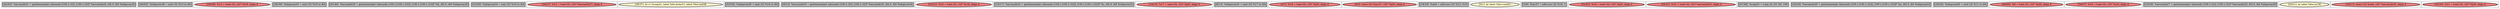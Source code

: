 
digraph G {





subgraph cluster27 {


node1777 [penwidth=3.0,fontsize=20,fillcolor=grey,label="[42/43]  %arrayidx31 = getelementptr inbounds [100 x i32], [100 x i32]* %arrayidx29, i64 0, i64 %idxprom30",shape=rectangle,style=filled ]



}

subgraph cluster28 {


node1778 [penwidth=3.0,fontsize=20,fillcolor=grey,label="[40/45]  %idxprom28 = sext i32 %13 to i64",shape=rectangle,style=filled ]



}

subgraph cluster26 {


node1776 [penwidth=3.0,fontsize=20,fillcolor=lightcoral,label="[58/59]  %13 = load i32, i32* %i16, align 4",shape=ellipse,style=filled ]



}

subgraph cluster29 {


node1779 [penwidth=3.0,fontsize=20,fillcolor=grey,label="[38/39]  %idxprom32 = sext i32 %16 to i64",shape=rectangle,style=filled ]



}

subgraph cluster25 {


node1775 [penwidth=3.0,fontsize=20,fillcolor=grey,label="[41/44]  %arrayidx29 = getelementptr inbounds [100 x [100 x i32]], [100 x [100 x i32]]* %b, i64 0, i64 %idxprom28",shape=rectangle,style=filled ]



}

subgraph cluster24 {


node1774 [penwidth=3.0,fontsize=20,fillcolor=grey,label="[23/30]  %idxprom24 = sext i32 %10 to i64",shape=rectangle,style=filled ]



}

subgraph cluster22 {


node1772 [penwidth=3.0,fontsize=20,fillcolor=lightcoral,label="[26/27]  %12 = load i32, i32* %arrayidx27, align 4",shape=ellipse,style=filled ]



}

subgraph cluster20 {


node1770 [penwidth=3.0,fontsize=20,fillcolor=lemonchiffon,label="[36/37]  br i1 %cmp22, label %for.body23, label %for.end38",shape=ellipse,style=filled ]



}

subgraph cluster18 {


node1768 [penwidth=3.0,fontsize=20,fillcolor=grey,label="[53/54]  %idxprom30 = sext i32 %14 to i64",shape=rectangle,style=filled ]



}

subgraph cluster16 {


node1766 [penwidth=3.0,fontsize=20,fillcolor=grey,label="[9/12]  %arrayidx35 = getelementptr inbounds [100 x i32], [100 x i32]* %arrayidx33, i64 0, i64 %idxprom34",shape=rectangle,style=filled ]



}

subgraph cluster17 {


node1767 [penwidth=3.0,fontsize=20,fillcolor=lightcoral,label="[22/31]  %10 = load i32, i32* %i16, align 4",shape=ellipse,style=filled ]



}

subgraph cluster4 {


node1754 [penwidth=3.0,fontsize=20,fillcolor=grey,label="[16/17]  %arrayidx33 = getelementptr inbounds [100 x [100 x i32]], [100 x [100 x i32]]* %c, i64 0, i64 %idxprom32",shape=rectangle,style=filled ]



}

subgraph cluster3 {


node1753 [penwidth=3.0,fontsize=20,fillcolor=lightcoral,label="[14/15]  %17 = load i32, i32* %j20, align 4",shape=ellipse,style=filled ]



}

subgraph cluster2 {


node1752 [penwidth=3.0,fontsize=20,fillcolor=grey,label="[8/13]  %idxprom34 = sext i32 %17 to i64",shape=rectangle,style=filled ]



}

subgraph cluster1 {


node1751 [penwidth=3.0,fontsize=20,fillcolor=lightcoral,label="[2/7]  %18 = load i32, i32* %j20, align 4",shape=ellipse,style=filled ]



}

subgraph cluster12 {


node1762 [penwidth=3.0,fontsize=20,fillcolor=lightcoral,label="[4/5]  store i32 %inc37, i32* %j20, align 4",shape=ellipse,style=filled ]



}

subgraph cluster5 {


node1755 [penwidth=3.0,fontsize=20,fillcolor=grey,label="[18/19]  %add = add nsw i32 %12, %15",shape=rectangle,style=filled ]



}

subgraph cluster0 {


node1750 [penwidth=3.0,fontsize=20,fillcolor=lemonchiffon,label="[0/1]  br label %for.cond21",shape=ellipse,style=filled ]



}

subgraph cluster6 {


node1756 [penwidth=3.0,fontsize=20,fillcolor=grey,label="[3/6]  %inc37 = add nsw i32 %18, 1",shape=rectangle,style=filled ]



}

subgraph cluster14 {


node1764 [penwidth=3.0,fontsize=20,fillcolor=lightcoral,label="[52/55]  %14 = load i32, i32* %j20, align 4",shape=ellipse,style=filled ]



}

subgraph cluster7 {


node1757 [penwidth=3.0,fontsize=20,fillcolor=lightcoral,label="[20/21]  %15 = load i32, i32* %arrayidx31, align 4",shape=ellipse,style=filled ]



}

subgraph cluster23 {


node1773 [penwidth=3.0,fontsize=20,fillcolor=grey,label="[47/48]  %cmp22 = icmp slt i32 %9, 100",shape=rectangle,style=filled ]



}

subgraph cluster8 {


node1758 [penwidth=3.0,fontsize=20,fillcolor=grey,label="[24/29]  %arrayidx25 = getelementptr inbounds [100 x [100 x i32]], [100 x [100 x i32]]* %a, i64 0, i64 %idxprom24",shape=rectangle,style=filled ]



}

subgraph cluster21 {


node1771 [penwidth=3.0,fontsize=20,fillcolor=grey,label="[33/34]  %idxprom26 = sext i32 %11 to i64",shape=rectangle,style=filled ]



}

subgraph cluster9 {


node1759 [penwidth=3.0,fontsize=20,fillcolor=lightcoral,label="[46/49]  %9 = load i32, i32* %j20, align 4",shape=ellipse,style=filled ]



}

subgraph cluster19 {


node1769 [penwidth=3.0,fontsize=20,fillcolor=lightcoral,label="[56/57]  %16 = load i32, i32* %i16, align 4",shape=ellipse,style=filled ]



}

subgraph cluster10 {


node1760 [penwidth=3.0,fontsize=20,fillcolor=grey,label="[25/28]  %arrayidx27 = getelementptr inbounds [100 x i32], [100 x i32]* %arrayidx25, i64 0, i64 %idxprom26",shape=rectangle,style=filled ]



}

subgraph cluster11 {


node1761 [penwidth=3.0,fontsize=20,fillcolor=lemonchiffon,label="[50/51]  br label %for.inc36",shape=ellipse,style=filled ]



}

subgraph cluster13 {


node1763 [penwidth=3.0,fontsize=20,fillcolor=lightcoral,label="[10/11]  store i32 %add, i32* %arrayidx35, align 4",shape=ellipse,style=filled ]



}

subgraph cluster15 {


node1765 [penwidth=3.0,fontsize=20,fillcolor=lightcoral,label="[32/35]  %11 = load i32, i32* %j20, align 4",shape=ellipse,style=filled ]



}

}
